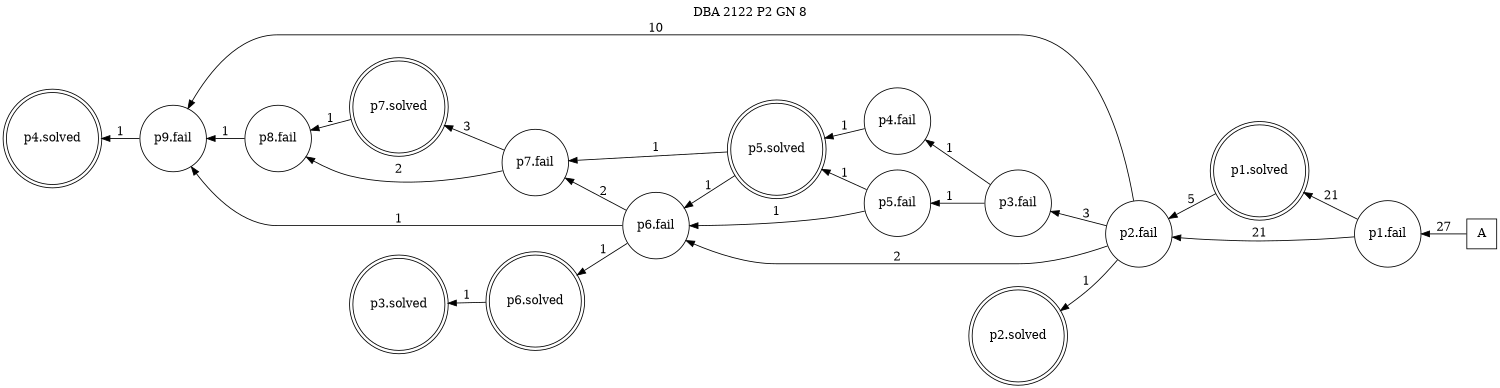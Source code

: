 digraph DBA_2122_P2_GN_8_LOW {
labelloc="tl"
label= " DBA 2122 P2 GN 8 "
rankdir="RL";
graph [ size=" 10 , 10 !"]

"A" [shape="square" label="A"]
"p1.fail" [shape="circle" label="p1.fail"]
"p1.solved" [shape="doublecircle" label="p1.solved"]
"p2.fail" [shape="circle" label="p2.fail"]
"p9.fail" [shape="circle" label="p9.fail"]
"p3.fail" [shape="circle" label="p3.fail"]
"p5.fail" [shape="circle" label="p5.fail"]
"p6.fail" [shape="circle" label="p6.fail"]
"p2.solved" [shape="doublecircle" label="p2.solved"]
"p4.fail" [shape="circle" label="p4.fail"]
"p5.solved" [shape="doublecircle" label="p5.solved"]
"p6.solved" [shape="doublecircle" label="p6.solved"]
"p3.solved" [shape="doublecircle" label="p3.solved"]
"p7.fail" [shape="circle" label="p7.fail"]
"p8.fail" [shape="circle" label="p8.fail"]
"p4.solved" [shape="doublecircle" label="p4.solved"]
"p7.solved" [shape="doublecircle" label="p7.solved"]
"A" -> "p1.fail" [ label=27]
"p1.fail" -> "p1.solved" [ label=21]
"p1.fail" -> "p2.fail" [ label=21]
"p1.solved" -> "p2.fail" [ label=5]
"p2.fail" -> "p9.fail" [ label=10]
"p2.fail" -> "p3.fail" [ label=3]
"p2.fail" -> "p6.fail" [ label=2]
"p2.fail" -> "p2.solved" [ label=1]
"p9.fail" -> "p4.solved" [ label=1]
"p3.fail" -> "p5.fail" [ label=1]
"p3.fail" -> "p4.fail" [ label=1]
"p5.fail" -> "p6.fail" [ label=1]
"p5.fail" -> "p5.solved" [ label=1]
"p6.fail" -> "p9.fail" [ label=1]
"p6.fail" -> "p6.solved" [ label=1]
"p6.fail" -> "p7.fail" [ label=2]
"p4.fail" -> "p5.solved" [ label=1]
"p5.solved" -> "p6.fail" [ label=1]
"p5.solved" -> "p7.fail" [ label=1]
"p6.solved" -> "p3.solved" [ label=1]
"p7.fail" -> "p8.fail" [ label=2]
"p7.fail" -> "p7.solved" [ label=3]
"p8.fail" -> "p9.fail" [ label=1]
"p7.solved" -> "p8.fail" [ label=1]
}
